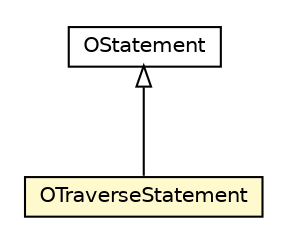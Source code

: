 #!/usr/local/bin/dot
#
# Class diagram 
# Generated by UMLGraph version R5_6-24-gf6e263 (http://www.umlgraph.org/)
#

digraph G {
	edge [fontname="Helvetica",fontsize=10,labelfontname="Helvetica",labelfontsize=10];
	node [fontname="Helvetica",fontsize=10,shape=plaintext];
	nodesep=0.25;
	ranksep=0.5;
	// com.orientechnologies.orient.core.sql.parser.OStatement
	c4258035 [label=<<table title="com.orientechnologies.orient.core.sql.parser.OStatement" border="0" cellborder="1" cellspacing="0" cellpadding="2" port="p" href="./OStatement.html">
		<tr><td><table border="0" cellspacing="0" cellpadding="1">
<tr><td align="center" balign="center"> OStatement </td></tr>
		</table></td></tr>
		</table>>, URL="./OStatement.html", fontname="Helvetica", fontcolor="black", fontsize=10.0];
	// com.orientechnologies.orient.core.sql.parser.OTraverseStatement
	c4258038 [label=<<table title="com.orientechnologies.orient.core.sql.parser.OTraverseStatement" border="0" cellborder="1" cellspacing="0" cellpadding="2" port="p" bgcolor="lemonChiffon" href="./OTraverseStatement.html">
		<tr><td><table border="0" cellspacing="0" cellpadding="1">
<tr><td align="center" balign="center"> OTraverseStatement </td></tr>
		</table></td></tr>
		</table>>, URL="./OTraverseStatement.html", fontname="Helvetica", fontcolor="black", fontsize=10.0];
	//com.orientechnologies.orient.core.sql.parser.OTraverseStatement extends com.orientechnologies.orient.core.sql.parser.OStatement
	c4258035:p -> c4258038:p [dir=back,arrowtail=empty];
}

